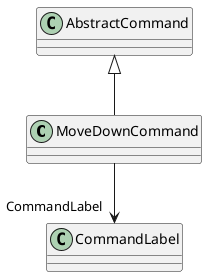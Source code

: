 @startuml
class MoveDownCommand {
}
AbstractCommand <|-- MoveDownCommand
MoveDownCommand --> "CommandLabel" CommandLabel
@enduml
